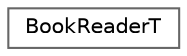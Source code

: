 digraph "Graphical Class Hierarchy"
{
 // LATEX_PDF_SIZE
  bgcolor="transparent";
  edge [fontname=Helvetica,fontsize=10,labelfontname=Helvetica,labelfontsize=10];
  node [fontname=Helvetica,fontsize=10,shape=box,height=0.2,width=0.4];
  rankdir="LR";
  Node0 [id="Node000000",label="BookReaderT",height=0.2,width=0.4,color="grey40", fillcolor="white", style="filled",URL="$classBookReaderT.html",tooltip=" "];
}

